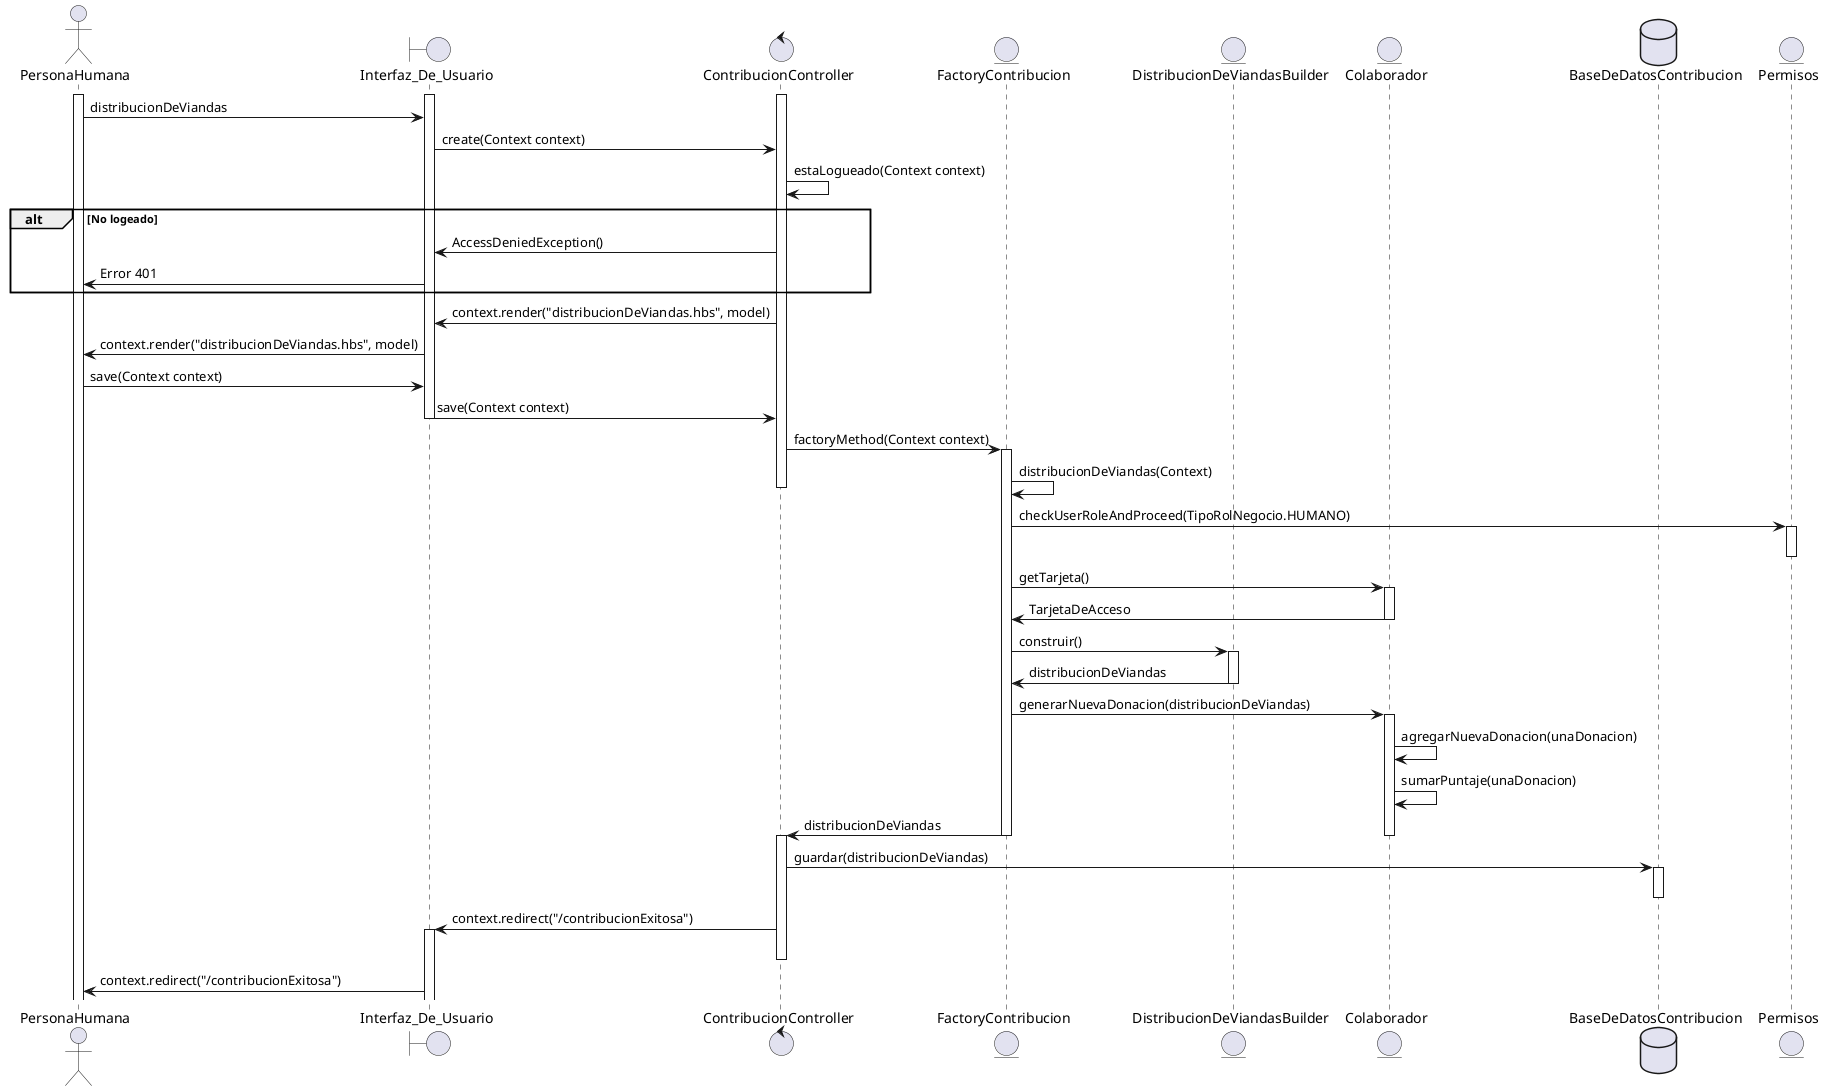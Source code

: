 @startuml GenerarDistribucionDeViandas
actor PersonaHumana
boundary Interfaz_De_Usuario
control ContribucionController


entity FactoryContribucion
entity DistribucionDeViandasBuilder
entity Colaborador
database BaseDeDatosContribucion
entity Permisos

activate PersonaHumana
activate Interfaz_De_Usuario
activate ContribucionController
PersonaHumana->Interfaz_De_Usuario: distribucionDeViandas

Interfaz_De_Usuario->ContribucionController: create(Context context)
ContribucionController->ContribucionController: estaLogueado(Context context)


alt No logeado
    ContribucionController->Interfaz_De_Usuario: AccessDeniedException()
    Interfaz_De_Usuario->PersonaHumana: Error 401
end

ContribucionController -> Interfaz_De_Usuario: context.render("distribucionDeViandas.hbs", model)
Interfaz_De_Usuario -> PersonaHumana: context.render("distribucionDeViandas.hbs", model)

PersonaHumana -> Interfaz_De_Usuario: save(Context context)
Interfaz_De_Usuario -> ContribucionController: save(Context context)
deactivate Interfaz_De_Usuario
ContribucionController -> FactoryContribucion: factoryMethod(Context context)
activate FactoryContribucion
FactoryContribucion -> FactoryContribucion: distribucionDeViandas(Context)
deactivate ContribucionController
FactoryContribucion -> Permisos: checkUserRoleAndProceed(TipoRolNegocio.HUMANO)
activate Permisos
deactivate Permisos
FactoryContribucion -> Colaborador: getTarjeta()
activate Colaborador
Colaborador -> FactoryContribucion: TarjetaDeAcceso
deactivate Colaborador
FactoryContribucion -> DistribucionDeViandasBuilder: construir()
activate DistribucionDeViandasBuilder
DistribucionDeViandasBuilder -> FactoryContribucion: distribucionDeViandas
deactivate DistribucionDeViandasBuilder
FactoryContribucion -> Colaborador: generarNuevaDonacion(distribucionDeViandas)
activate Colaborador
Colaborador -> Colaborador: agregarNuevaDonacion(unaDonacion)
Colaborador -> Colaborador: sumarPuntaje(unaDonacion)
FactoryContribucion -> ContribucionController: distribucionDeViandas
deactivate Colaborador
deactivate FactoryContribucion
activate ContribucionController
ContribucionController -> BaseDeDatosContribucion: guardar(distribucionDeViandas)
activate BaseDeDatosContribucion
deactivate BaseDeDatosContribucion
ContribucionController -> Interfaz_De_Usuario: context.redirect("/contribucionExitosa")
activate Interfaz_De_Usuario
deactivate ContribucionController

Interfaz_De_Usuario -> PersonaHumana: context.redirect("/contribucionExitosa")

@enduml
